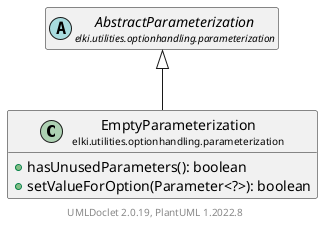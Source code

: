 @startuml
    remove .*\.(Instance|Par|Parameterizer|Factory)$
    set namespaceSeparator none
    hide empty fields
    hide empty methods

    class "<size:14>EmptyParameterization\n<size:10>elki.utilities.optionhandling.parameterization" as elki.utilities.optionhandling.parameterization.EmptyParameterization [[EmptyParameterization.html]] {
        +hasUnusedParameters(): boolean
        +setValueForOption(Parameter<?>): boolean
    }

    abstract class "<size:14>AbstractParameterization\n<size:10>elki.utilities.optionhandling.parameterization" as elki.utilities.optionhandling.parameterization.AbstractParameterization [[AbstractParameterization.html]]

    elki.utilities.optionhandling.parameterization.AbstractParameterization <|-- elki.utilities.optionhandling.parameterization.EmptyParameterization

    center footer UMLDoclet 2.0.19, PlantUML 1.2022.8
@enduml
